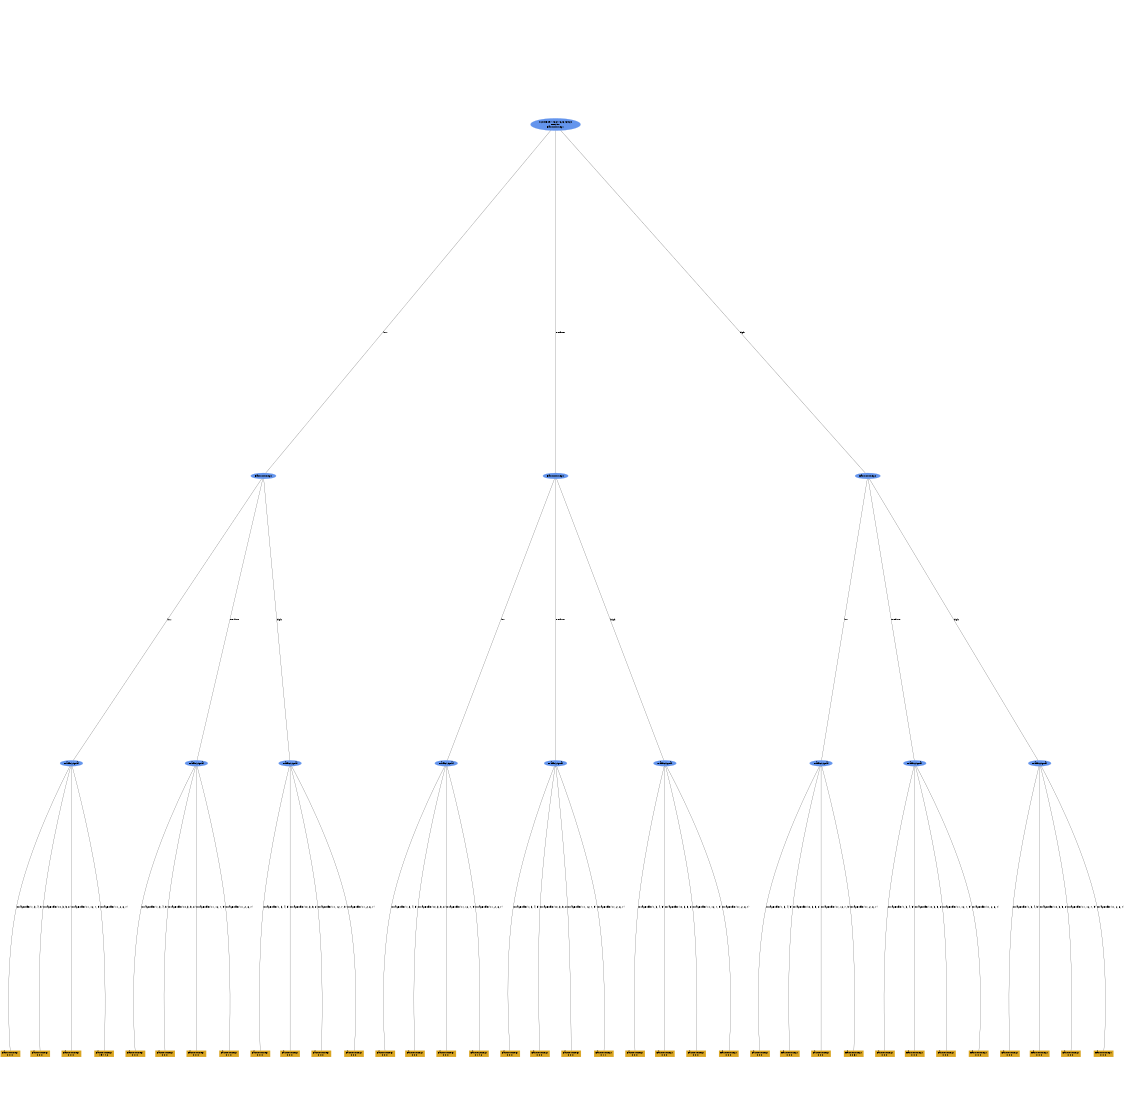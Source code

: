 digraph "DD" {
size = "7.5,10"
ratio=1.0;
center = true;
edge [dir = none];
{ rank = same; node [shape=ellipse, style=filled, color=cornflowerblue];"10216" [label="score=897.4667762646923\nN=250\nEast_out_seg1"];}
{ rank = same; node [shape=ellipse, style=filled, color=cornflowerblue];"10229" [label="East_out_seg0"];}
{ rank = same; node [shape=ellipse, style=filled, color=cornflowerblue];"10242" [label="East_out_seg0"];}
{ rank = same; node [shape=ellipse, style=filled, color=cornflowerblue];"10255" [label="East_out_seg0"];}
{ rank = same; node [shape=ellipse, style=filled, color=cornflowerblue];"10264" [label="TrafficSignal"];}
{ rank = same; node [shape=ellipse, style=filled, color=cornflowerblue];"10274" [label="TrafficSignal"];}
{ rank = same; node [shape=ellipse, style=filled, color=cornflowerblue];"10284" [label="TrafficSignal"];}
{ rank = same; node [shape=ellipse, style=filled, color=cornflowerblue];"10294" [label="TrafficSignal"];}
{ rank = same; node [shape=ellipse, style=filled, color=cornflowerblue];"10304" [label="TrafficSignal"];}
{ rank = same; node [shape=ellipse, style=filled, color=cornflowerblue];"10314" [label="TrafficSignal"];}
{ rank = same; node [shape=ellipse, style=filled, color=cornflowerblue];"10324" [label="TrafficSignal"];}
{ rank = same; node [shape=ellipse, style=filled, color=cornflowerblue];"10334" [label="TrafficSignal"];}
{ rank = same; node [shape=ellipse, style=filled, color=cornflowerblue];"10344" [label="TrafficSignal"];}
{ rank = same; node [shape=box, style=filled, color=goldenrod];"10265" [label="East_out_seg1\n0 0 0 "];}
{ rank = same; node [shape=box, style=filled, color=goldenrod];"10266" [label="East_out_seg1\n0 0 0 "];}
{ rank = same; node [shape=box, style=filled, color=goldenrod];"10267" [label="East_out_seg1\n0 0 0 "];}
{ rank = same; node [shape=box, style=filled, color=goldenrod];"10268" [label="East_out_seg1\n194 4 2 "];}
{ rank = same; node [shape=box, style=filled, color=goldenrod];"10275" [label="East_out_seg1\n0 0 0 "];}
{ rank = same; node [shape=box, style=filled, color=goldenrod];"10276" [label="East_out_seg1\n0 0 0 "];}
{ rank = same; node [shape=box, style=filled, color=goldenrod];"10277" [label="East_out_seg1\n0 0 0 "];}
{ rank = same; node [shape=box, style=filled, color=goldenrod];"10278" [label="East_out_seg1\n0 1 0 "];}
{ rank = same; node [shape=box, style=filled, color=goldenrod];"10285" [label="East_out_seg1\n0 0 0 "];}
{ rank = same; node [shape=box, style=filled, color=goldenrod];"10286" [label="East_out_seg1\n0 0 0 "];}
{ rank = same; node [shape=box, style=filled, color=goldenrod];"10287" [label="East_out_seg1\n0 0 0 "];}
{ rank = same; node [shape=box, style=filled, color=goldenrod];"10288" [label="East_out_seg1\n0 0 0 "];}
{ rank = same; node [shape=box, style=filled, color=goldenrod];"10295" [label="East_out_seg1\n0 0 0 "];}
{ rank = same; node [shape=box, style=filled, color=goldenrod];"10296" [label="East_out_seg1\n0 0 0 "];}
{ rank = same; node [shape=box, style=filled, color=goldenrod];"10297" [label="East_out_seg1\n0 0 0 "];}
{ rank = same; node [shape=box, style=filled, color=goldenrod];"10298" [label="East_out_seg1\n0 14 2 "];}
{ rank = same; node [shape=box, style=filled, color=goldenrod];"10305" [label="East_out_seg1\n0 0 0 "];}
{ rank = same; node [shape=box, style=filled, color=goldenrod];"10306" [label="East_out_seg1\n0 0 0 "];}
{ rank = same; node [shape=box, style=filled, color=goldenrod];"10307" [label="East_out_seg1\n0 0 0 "];}
{ rank = same; node [shape=box, style=filled, color=goldenrod];"10308" [label="East_out_seg1\n0 1 1 "];}
{ rank = same; node [shape=box, style=filled, color=goldenrod];"10315" [label="East_out_seg1\n0 0 0 "];}
{ rank = same; node [shape=box, style=filled, color=goldenrod];"10316" [label="East_out_seg1\n0 0 0 "];}
{ rank = same; node [shape=box, style=filled, color=goldenrod];"10317" [label="East_out_seg1\n0 0 0 "];}
{ rank = same; node [shape=box, style=filled, color=goldenrod];"10318" [label="East_out_seg1\n0 0 0 "];}
{ rank = same; node [shape=box, style=filled, color=goldenrod];"10325" [label="East_out_seg1\n0 0 0 "];}
{ rank = same; node [shape=box, style=filled, color=goldenrod];"10326" [label="East_out_seg1\n0 0 0 "];}
{ rank = same; node [shape=box, style=filled, color=goldenrod];"10327" [label="East_out_seg1\n0 0 0 "];}
{ rank = same; node [shape=box, style=filled, color=goldenrod];"10328" [label="East_out_seg1\n0 0 31 "];}
{ rank = same; node [shape=box, style=filled, color=goldenrod];"10335" [label="East_out_seg1\n0 0 0 "];}
{ rank = same; node [shape=box, style=filled, color=goldenrod];"10336" [label="East_out_seg1\n0 0 0 "];}
{ rank = same; node [shape=box, style=filled, color=goldenrod];"10337" [label="East_out_seg1\n0 0 0 "];}
{ rank = same; node [shape=box, style=filled, color=goldenrod];"10338" [label="East_out_seg1\n0 0 0 "];}
{ rank = same; node [shape=box, style=filled, color=goldenrod];"10345" [label="East_out_seg1\n0 0 0 "];}
{ rank = same; node [shape=box, style=filled, color=goldenrod];"10346" [label="East_out_seg1\n0 0 0 "];}
{ rank = same; node [shape=box, style=filled, color=goldenrod];"10347" [label="East_out_seg1\n0 0 0 "];}
{ rank = same; node [shape=box, style=filled, color=goldenrod];"10348" [label="East_out_seg1\n0 0 0 "];}
"10216" -> "10229" [label = "low"];
"10216" -> "10242" [label = "medium"];
"10216" -> "10255" [label = "high"];
"10229" -> "10264" [label = "low"];
"10229" -> "10274" [label = "medium"];
"10229" -> "10284" [label = "high"];
"10242" -> "10294" [label = "low"];
"10242" -> "10304" [label = "medium"];
"10242" -> "10314" [label = "high"];
"10255" -> "10324" [label = "low"];
"10255" -> "10334" [label = "medium"];
"10255" -> "10344" [label = "high"];
"10264" -> "10265" [label = "ArrayBuffer(1, 3, 4, 5)"];
"10264" -> "10266" [label = "ArrayBuffer(10, 3, 5, 8)"];
"10264" -> "10267" [label = "ArrayBuffer(11, 12, 7, 9)"];
"10264" -> "10268" [label = "ArrayBuffer(11, 2, 6, 7)"];
"10274" -> "10275" [label = "ArrayBuffer(1, 3, 4, 5)"];
"10274" -> "10276" [label = "ArrayBuffer(10, 3, 5, 8)"];
"10274" -> "10277" [label = "ArrayBuffer(11, 12, 7, 9)"];
"10274" -> "10278" [label = "ArrayBuffer(11, 2, 6, 7)"];
"10284" -> "10285" [label = "ArrayBuffer(1, 3, 4, 5)"];
"10284" -> "10286" [label = "ArrayBuffer(10, 3, 5, 8)"];
"10284" -> "10287" [label = "ArrayBuffer(11, 12, 7, 9)"];
"10284" -> "10288" [label = "ArrayBuffer(11, 2, 6, 7)"];
"10294" -> "10295" [label = "ArrayBuffer(1, 3, 4, 5)"];
"10294" -> "10296" [label = "ArrayBuffer(10, 3, 5, 8)"];
"10294" -> "10297" [label = "ArrayBuffer(11, 12, 7, 9)"];
"10294" -> "10298" [label = "ArrayBuffer(11, 2, 6, 7)"];
"10304" -> "10305" [label = "ArrayBuffer(1, 3, 4, 5)"];
"10304" -> "10306" [label = "ArrayBuffer(10, 3, 5, 8)"];
"10304" -> "10307" [label = "ArrayBuffer(11, 12, 7, 9)"];
"10304" -> "10308" [label = "ArrayBuffer(11, 2, 6, 7)"];
"10314" -> "10315" [label = "ArrayBuffer(1, 3, 4, 5)"];
"10314" -> "10316" [label = "ArrayBuffer(10, 3, 5, 8)"];
"10314" -> "10317" [label = "ArrayBuffer(11, 12, 7, 9)"];
"10314" -> "10318" [label = "ArrayBuffer(11, 2, 6, 7)"];
"10324" -> "10325" [label = "ArrayBuffer(1, 3, 4, 5)"];
"10324" -> "10326" [label = "ArrayBuffer(10, 3, 5, 8)"];
"10324" -> "10327" [label = "ArrayBuffer(11, 12, 7, 9)"];
"10324" -> "10328" [label = "ArrayBuffer(11, 2, 6, 7)"];
"10334" -> "10335" [label = "ArrayBuffer(1, 3, 4, 5)"];
"10334" -> "10336" [label = "ArrayBuffer(10, 3, 5, 8)"];
"10334" -> "10337" [label = "ArrayBuffer(11, 12, 7, 9)"];
"10334" -> "10338" [label = "ArrayBuffer(11, 2, 6, 7)"];
"10344" -> "10345" [label = "ArrayBuffer(1, 3, 4, 5)"];
"10344" -> "10346" [label = "ArrayBuffer(10, 3, 5, 8)"];
"10344" -> "10347" [label = "ArrayBuffer(11, 12, 7, 9)"];
"10344" -> "10348" [label = "ArrayBuffer(11, 2, 6, 7)"];

}